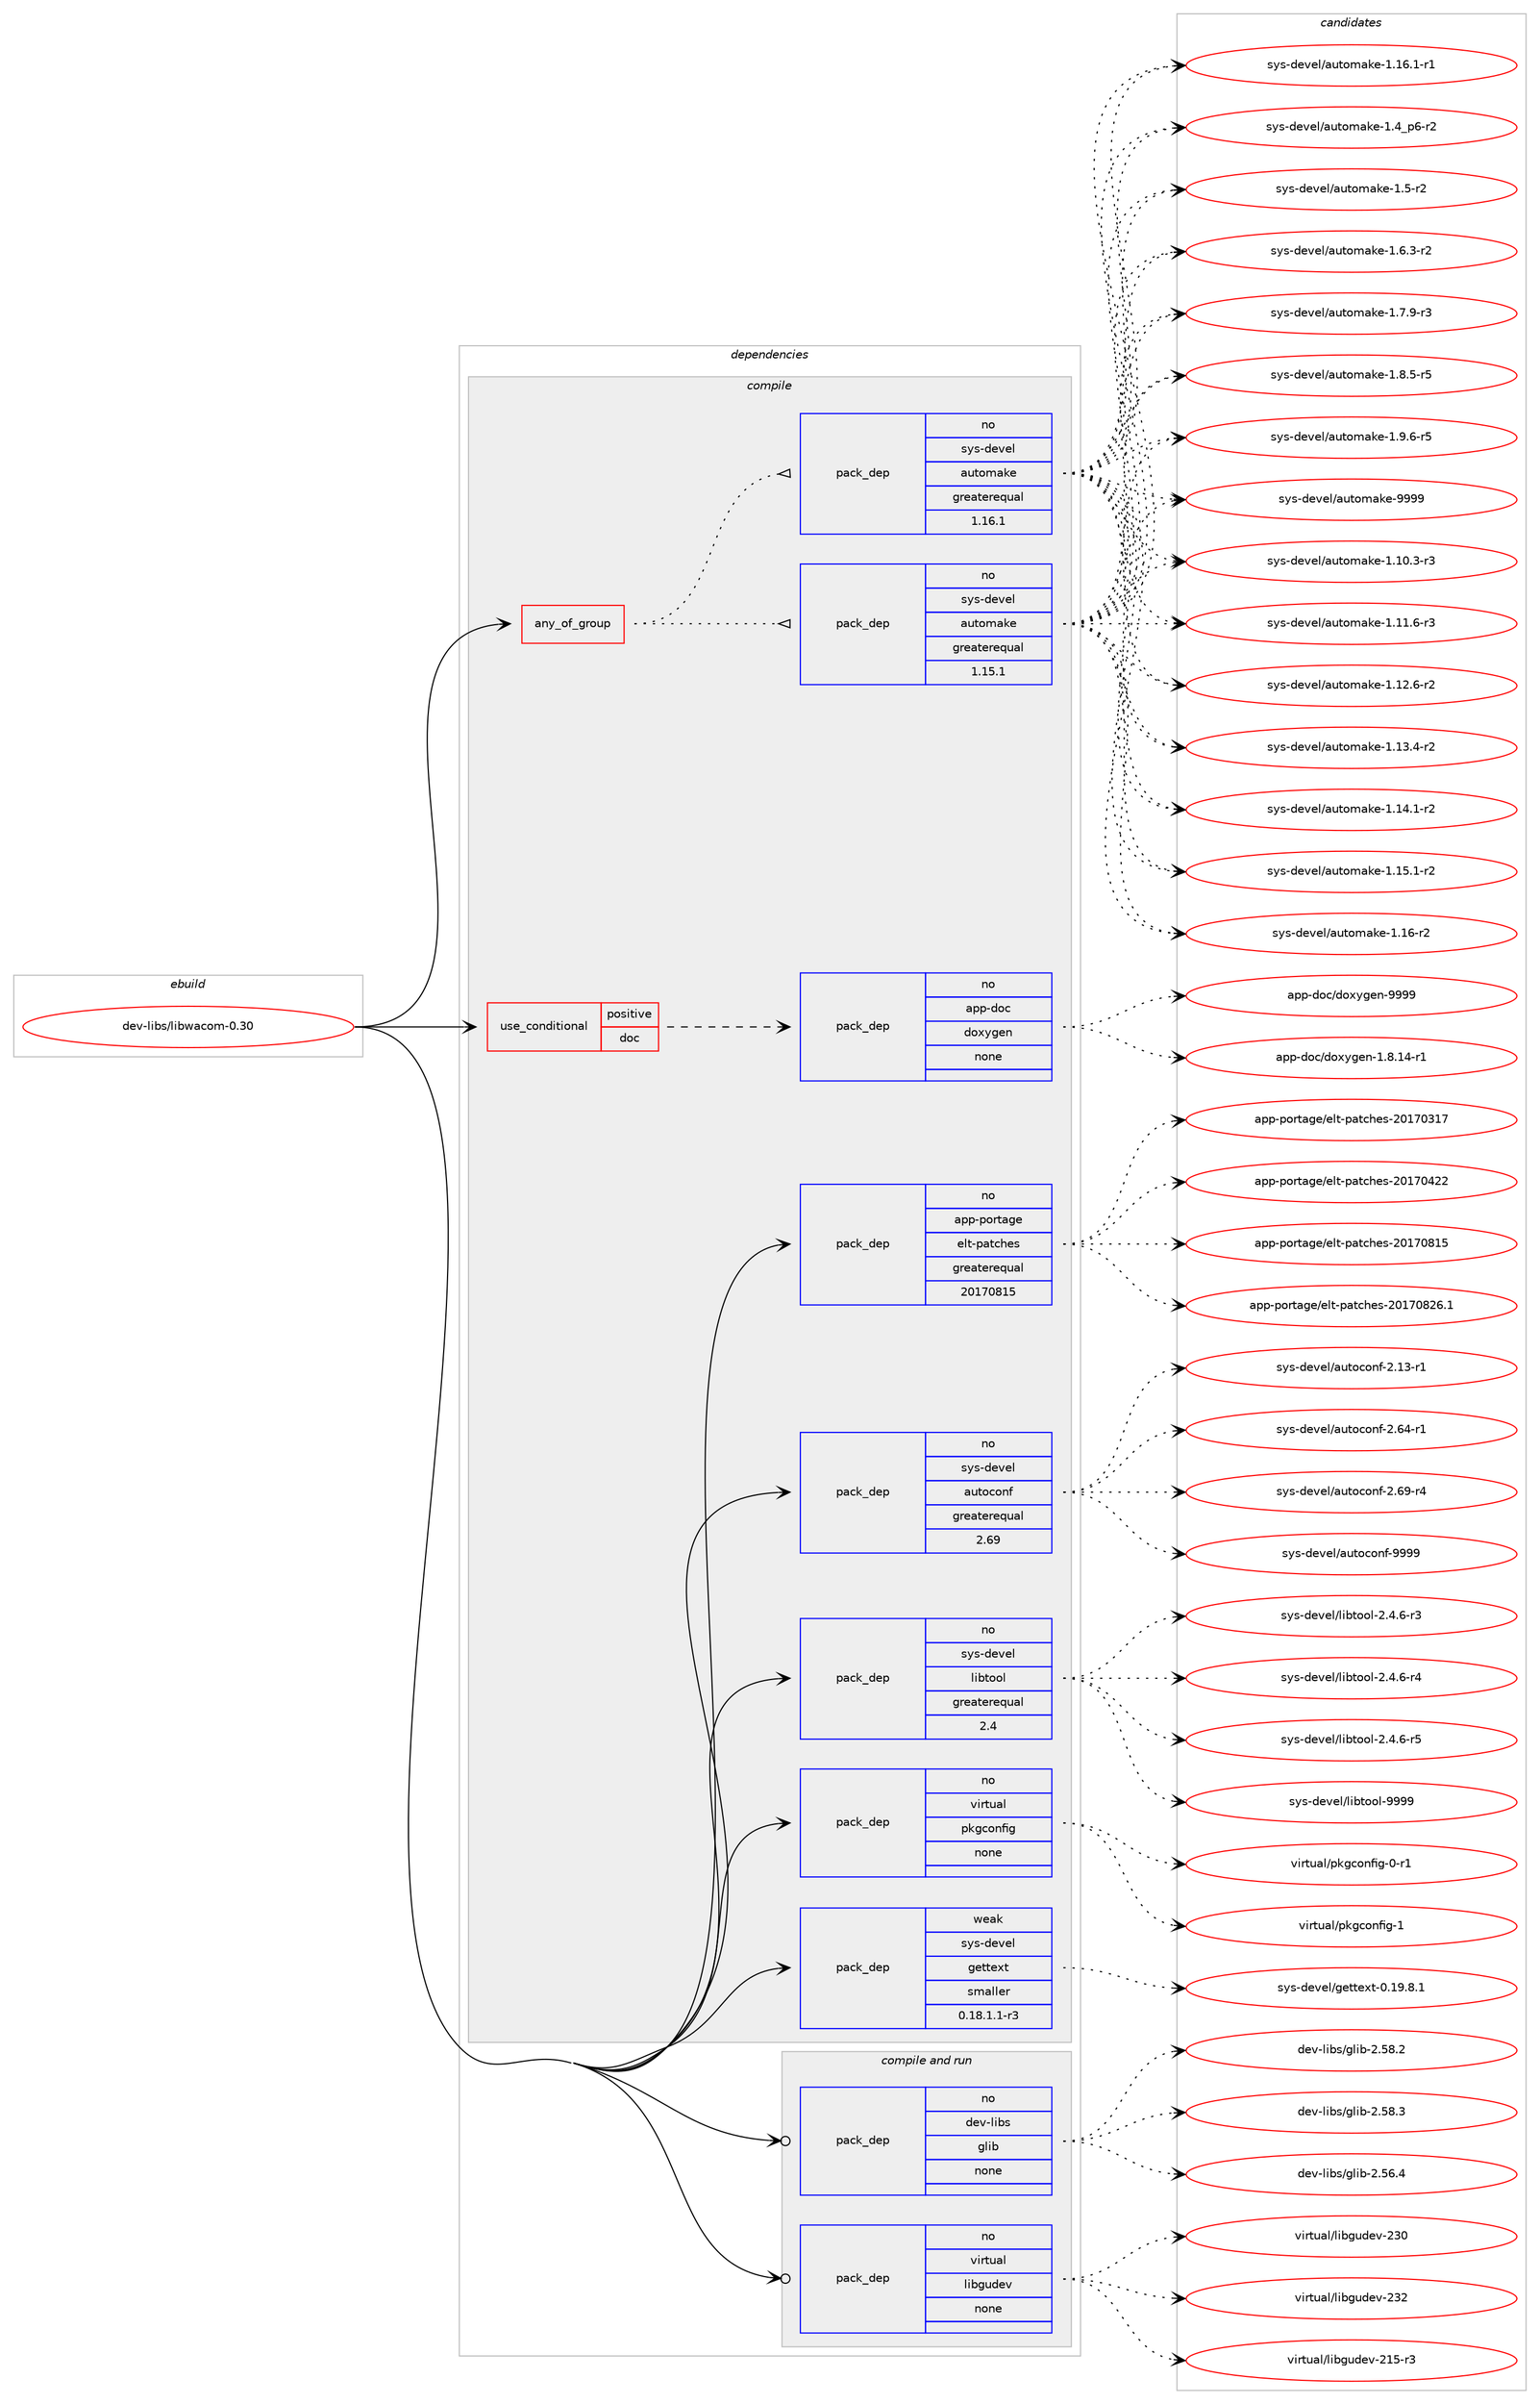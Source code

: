 digraph prolog {

# *************
# Graph options
# *************

newrank=true;
concentrate=true;
compound=true;
graph [rankdir=LR,fontname=Helvetica,fontsize=10,ranksep=1.5];#, ranksep=2.5, nodesep=0.2];
edge  [arrowhead=vee];
node  [fontname=Helvetica,fontsize=10];

# **********
# The ebuild
# **********

subgraph cluster_leftcol {
color=gray;
rank=same;
label=<<i>ebuild</i>>;
id [label="dev-libs/libwacom-0.30", color=red, width=4, href="../dev-libs/libwacom-0.30.svg"];
}

# ****************
# The dependencies
# ****************

subgraph cluster_midcol {
color=gray;
label=<<i>dependencies</i>>;
subgraph cluster_compile {
fillcolor="#eeeeee";
style=filled;
label=<<i>compile</i>>;
subgraph any22356 {
dependency1370245 [label=<<TABLE BORDER="0" CELLBORDER="1" CELLSPACING="0" CELLPADDING="4"><TR><TD CELLPADDING="10">any_of_group</TD></TR></TABLE>>, shape=none, color=red];subgraph pack980859 {
dependency1370246 [label=<<TABLE BORDER="0" CELLBORDER="1" CELLSPACING="0" CELLPADDING="4" WIDTH="220"><TR><TD ROWSPAN="6" CELLPADDING="30">pack_dep</TD></TR><TR><TD WIDTH="110">no</TD></TR><TR><TD>sys-devel</TD></TR><TR><TD>automake</TD></TR><TR><TD>greaterequal</TD></TR><TR><TD>1.16.1</TD></TR></TABLE>>, shape=none, color=blue];
}
dependency1370245:e -> dependency1370246:w [weight=20,style="dotted",arrowhead="oinv"];
subgraph pack980860 {
dependency1370247 [label=<<TABLE BORDER="0" CELLBORDER="1" CELLSPACING="0" CELLPADDING="4" WIDTH="220"><TR><TD ROWSPAN="6" CELLPADDING="30">pack_dep</TD></TR><TR><TD WIDTH="110">no</TD></TR><TR><TD>sys-devel</TD></TR><TR><TD>automake</TD></TR><TR><TD>greaterequal</TD></TR><TR><TD>1.15.1</TD></TR></TABLE>>, shape=none, color=blue];
}
dependency1370245:e -> dependency1370247:w [weight=20,style="dotted",arrowhead="oinv"];
}
id:e -> dependency1370245:w [weight=20,style="solid",arrowhead="vee"];
subgraph cond366468 {
dependency1370248 [label=<<TABLE BORDER="0" CELLBORDER="1" CELLSPACING="0" CELLPADDING="4"><TR><TD ROWSPAN="3" CELLPADDING="10">use_conditional</TD></TR><TR><TD>positive</TD></TR><TR><TD>doc</TD></TR></TABLE>>, shape=none, color=red];
subgraph pack980861 {
dependency1370249 [label=<<TABLE BORDER="0" CELLBORDER="1" CELLSPACING="0" CELLPADDING="4" WIDTH="220"><TR><TD ROWSPAN="6" CELLPADDING="30">pack_dep</TD></TR><TR><TD WIDTH="110">no</TD></TR><TR><TD>app-doc</TD></TR><TR><TD>doxygen</TD></TR><TR><TD>none</TD></TR><TR><TD></TD></TR></TABLE>>, shape=none, color=blue];
}
dependency1370248:e -> dependency1370249:w [weight=20,style="dashed",arrowhead="vee"];
}
id:e -> dependency1370248:w [weight=20,style="solid",arrowhead="vee"];
subgraph pack980862 {
dependency1370250 [label=<<TABLE BORDER="0" CELLBORDER="1" CELLSPACING="0" CELLPADDING="4" WIDTH="220"><TR><TD ROWSPAN="6" CELLPADDING="30">pack_dep</TD></TR><TR><TD WIDTH="110">no</TD></TR><TR><TD>app-portage</TD></TR><TR><TD>elt-patches</TD></TR><TR><TD>greaterequal</TD></TR><TR><TD>20170815</TD></TR></TABLE>>, shape=none, color=blue];
}
id:e -> dependency1370250:w [weight=20,style="solid",arrowhead="vee"];
subgraph pack980863 {
dependency1370251 [label=<<TABLE BORDER="0" CELLBORDER="1" CELLSPACING="0" CELLPADDING="4" WIDTH="220"><TR><TD ROWSPAN="6" CELLPADDING="30">pack_dep</TD></TR><TR><TD WIDTH="110">no</TD></TR><TR><TD>sys-devel</TD></TR><TR><TD>autoconf</TD></TR><TR><TD>greaterequal</TD></TR><TR><TD>2.69</TD></TR></TABLE>>, shape=none, color=blue];
}
id:e -> dependency1370251:w [weight=20,style="solid",arrowhead="vee"];
subgraph pack980864 {
dependency1370252 [label=<<TABLE BORDER="0" CELLBORDER="1" CELLSPACING="0" CELLPADDING="4" WIDTH="220"><TR><TD ROWSPAN="6" CELLPADDING="30">pack_dep</TD></TR><TR><TD WIDTH="110">no</TD></TR><TR><TD>sys-devel</TD></TR><TR><TD>libtool</TD></TR><TR><TD>greaterequal</TD></TR><TR><TD>2.4</TD></TR></TABLE>>, shape=none, color=blue];
}
id:e -> dependency1370252:w [weight=20,style="solid",arrowhead="vee"];
subgraph pack980865 {
dependency1370253 [label=<<TABLE BORDER="0" CELLBORDER="1" CELLSPACING="0" CELLPADDING="4" WIDTH="220"><TR><TD ROWSPAN="6" CELLPADDING="30">pack_dep</TD></TR><TR><TD WIDTH="110">no</TD></TR><TR><TD>virtual</TD></TR><TR><TD>pkgconfig</TD></TR><TR><TD>none</TD></TR><TR><TD></TD></TR></TABLE>>, shape=none, color=blue];
}
id:e -> dependency1370253:w [weight=20,style="solid",arrowhead="vee"];
subgraph pack980866 {
dependency1370254 [label=<<TABLE BORDER="0" CELLBORDER="1" CELLSPACING="0" CELLPADDING="4" WIDTH="220"><TR><TD ROWSPAN="6" CELLPADDING="30">pack_dep</TD></TR><TR><TD WIDTH="110">weak</TD></TR><TR><TD>sys-devel</TD></TR><TR><TD>gettext</TD></TR><TR><TD>smaller</TD></TR><TR><TD>0.18.1.1-r3</TD></TR></TABLE>>, shape=none, color=blue];
}
id:e -> dependency1370254:w [weight=20,style="solid",arrowhead="vee"];
}
subgraph cluster_compileandrun {
fillcolor="#eeeeee";
style=filled;
label=<<i>compile and run</i>>;
subgraph pack980867 {
dependency1370255 [label=<<TABLE BORDER="0" CELLBORDER="1" CELLSPACING="0" CELLPADDING="4" WIDTH="220"><TR><TD ROWSPAN="6" CELLPADDING="30">pack_dep</TD></TR><TR><TD WIDTH="110">no</TD></TR><TR><TD>dev-libs</TD></TR><TR><TD>glib</TD></TR><TR><TD>none</TD></TR><TR><TD></TD></TR></TABLE>>, shape=none, color=blue];
}
id:e -> dependency1370255:w [weight=20,style="solid",arrowhead="odotvee"];
subgraph pack980868 {
dependency1370256 [label=<<TABLE BORDER="0" CELLBORDER="1" CELLSPACING="0" CELLPADDING="4" WIDTH="220"><TR><TD ROWSPAN="6" CELLPADDING="30">pack_dep</TD></TR><TR><TD WIDTH="110">no</TD></TR><TR><TD>virtual</TD></TR><TR><TD>libgudev</TD></TR><TR><TD>none</TD></TR><TR><TD></TD></TR></TABLE>>, shape=none, color=blue];
}
id:e -> dependency1370256:w [weight=20,style="solid",arrowhead="odotvee"];
}
subgraph cluster_run {
fillcolor="#eeeeee";
style=filled;
label=<<i>run</i>>;
}
}

# **************
# The candidates
# **************

subgraph cluster_choices {
rank=same;
color=gray;
label=<<i>candidates</i>>;

subgraph choice980859 {
color=black;
nodesep=1;
choice11512111545100101118101108479711711611110997107101454946494846514511451 [label="sys-devel/automake-1.10.3-r3", color=red, width=4,href="../sys-devel/automake-1.10.3-r3.svg"];
choice11512111545100101118101108479711711611110997107101454946494946544511451 [label="sys-devel/automake-1.11.6-r3", color=red, width=4,href="../sys-devel/automake-1.11.6-r3.svg"];
choice11512111545100101118101108479711711611110997107101454946495046544511450 [label="sys-devel/automake-1.12.6-r2", color=red, width=4,href="../sys-devel/automake-1.12.6-r2.svg"];
choice11512111545100101118101108479711711611110997107101454946495146524511450 [label="sys-devel/automake-1.13.4-r2", color=red, width=4,href="../sys-devel/automake-1.13.4-r2.svg"];
choice11512111545100101118101108479711711611110997107101454946495246494511450 [label="sys-devel/automake-1.14.1-r2", color=red, width=4,href="../sys-devel/automake-1.14.1-r2.svg"];
choice11512111545100101118101108479711711611110997107101454946495346494511450 [label="sys-devel/automake-1.15.1-r2", color=red, width=4,href="../sys-devel/automake-1.15.1-r2.svg"];
choice1151211154510010111810110847971171161111099710710145494649544511450 [label="sys-devel/automake-1.16-r2", color=red, width=4,href="../sys-devel/automake-1.16-r2.svg"];
choice11512111545100101118101108479711711611110997107101454946495446494511449 [label="sys-devel/automake-1.16.1-r1", color=red, width=4,href="../sys-devel/automake-1.16.1-r1.svg"];
choice115121115451001011181011084797117116111109971071014549465295112544511450 [label="sys-devel/automake-1.4_p6-r2", color=red, width=4,href="../sys-devel/automake-1.4_p6-r2.svg"];
choice11512111545100101118101108479711711611110997107101454946534511450 [label="sys-devel/automake-1.5-r2", color=red, width=4,href="../sys-devel/automake-1.5-r2.svg"];
choice115121115451001011181011084797117116111109971071014549465446514511450 [label="sys-devel/automake-1.6.3-r2", color=red, width=4,href="../sys-devel/automake-1.6.3-r2.svg"];
choice115121115451001011181011084797117116111109971071014549465546574511451 [label="sys-devel/automake-1.7.9-r3", color=red, width=4,href="../sys-devel/automake-1.7.9-r3.svg"];
choice115121115451001011181011084797117116111109971071014549465646534511453 [label="sys-devel/automake-1.8.5-r5", color=red, width=4,href="../sys-devel/automake-1.8.5-r5.svg"];
choice115121115451001011181011084797117116111109971071014549465746544511453 [label="sys-devel/automake-1.9.6-r5", color=red, width=4,href="../sys-devel/automake-1.9.6-r5.svg"];
choice115121115451001011181011084797117116111109971071014557575757 [label="sys-devel/automake-9999", color=red, width=4,href="../sys-devel/automake-9999.svg"];
dependency1370246:e -> choice11512111545100101118101108479711711611110997107101454946494846514511451:w [style=dotted,weight="100"];
dependency1370246:e -> choice11512111545100101118101108479711711611110997107101454946494946544511451:w [style=dotted,weight="100"];
dependency1370246:e -> choice11512111545100101118101108479711711611110997107101454946495046544511450:w [style=dotted,weight="100"];
dependency1370246:e -> choice11512111545100101118101108479711711611110997107101454946495146524511450:w [style=dotted,weight="100"];
dependency1370246:e -> choice11512111545100101118101108479711711611110997107101454946495246494511450:w [style=dotted,weight="100"];
dependency1370246:e -> choice11512111545100101118101108479711711611110997107101454946495346494511450:w [style=dotted,weight="100"];
dependency1370246:e -> choice1151211154510010111810110847971171161111099710710145494649544511450:w [style=dotted,weight="100"];
dependency1370246:e -> choice11512111545100101118101108479711711611110997107101454946495446494511449:w [style=dotted,weight="100"];
dependency1370246:e -> choice115121115451001011181011084797117116111109971071014549465295112544511450:w [style=dotted,weight="100"];
dependency1370246:e -> choice11512111545100101118101108479711711611110997107101454946534511450:w [style=dotted,weight="100"];
dependency1370246:e -> choice115121115451001011181011084797117116111109971071014549465446514511450:w [style=dotted,weight="100"];
dependency1370246:e -> choice115121115451001011181011084797117116111109971071014549465546574511451:w [style=dotted,weight="100"];
dependency1370246:e -> choice115121115451001011181011084797117116111109971071014549465646534511453:w [style=dotted,weight="100"];
dependency1370246:e -> choice115121115451001011181011084797117116111109971071014549465746544511453:w [style=dotted,weight="100"];
dependency1370246:e -> choice115121115451001011181011084797117116111109971071014557575757:w [style=dotted,weight="100"];
}
subgraph choice980860 {
color=black;
nodesep=1;
choice11512111545100101118101108479711711611110997107101454946494846514511451 [label="sys-devel/automake-1.10.3-r3", color=red, width=4,href="../sys-devel/automake-1.10.3-r3.svg"];
choice11512111545100101118101108479711711611110997107101454946494946544511451 [label="sys-devel/automake-1.11.6-r3", color=red, width=4,href="../sys-devel/automake-1.11.6-r3.svg"];
choice11512111545100101118101108479711711611110997107101454946495046544511450 [label="sys-devel/automake-1.12.6-r2", color=red, width=4,href="../sys-devel/automake-1.12.6-r2.svg"];
choice11512111545100101118101108479711711611110997107101454946495146524511450 [label="sys-devel/automake-1.13.4-r2", color=red, width=4,href="../sys-devel/automake-1.13.4-r2.svg"];
choice11512111545100101118101108479711711611110997107101454946495246494511450 [label="sys-devel/automake-1.14.1-r2", color=red, width=4,href="../sys-devel/automake-1.14.1-r2.svg"];
choice11512111545100101118101108479711711611110997107101454946495346494511450 [label="sys-devel/automake-1.15.1-r2", color=red, width=4,href="../sys-devel/automake-1.15.1-r2.svg"];
choice1151211154510010111810110847971171161111099710710145494649544511450 [label="sys-devel/automake-1.16-r2", color=red, width=4,href="../sys-devel/automake-1.16-r2.svg"];
choice11512111545100101118101108479711711611110997107101454946495446494511449 [label="sys-devel/automake-1.16.1-r1", color=red, width=4,href="../sys-devel/automake-1.16.1-r1.svg"];
choice115121115451001011181011084797117116111109971071014549465295112544511450 [label="sys-devel/automake-1.4_p6-r2", color=red, width=4,href="../sys-devel/automake-1.4_p6-r2.svg"];
choice11512111545100101118101108479711711611110997107101454946534511450 [label="sys-devel/automake-1.5-r2", color=red, width=4,href="../sys-devel/automake-1.5-r2.svg"];
choice115121115451001011181011084797117116111109971071014549465446514511450 [label="sys-devel/automake-1.6.3-r2", color=red, width=4,href="../sys-devel/automake-1.6.3-r2.svg"];
choice115121115451001011181011084797117116111109971071014549465546574511451 [label="sys-devel/automake-1.7.9-r3", color=red, width=4,href="../sys-devel/automake-1.7.9-r3.svg"];
choice115121115451001011181011084797117116111109971071014549465646534511453 [label="sys-devel/automake-1.8.5-r5", color=red, width=4,href="../sys-devel/automake-1.8.5-r5.svg"];
choice115121115451001011181011084797117116111109971071014549465746544511453 [label="sys-devel/automake-1.9.6-r5", color=red, width=4,href="../sys-devel/automake-1.9.6-r5.svg"];
choice115121115451001011181011084797117116111109971071014557575757 [label="sys-devel/automake-9999", color=red, width=4,href="../sys-devel/automake-9999.svg"];
dependency1370247:e -> choice11512111545100101118101108479711711611110997107101454946494846514511451:w [style=dotted,weight="100"];
dependency1370247:e -> choice11512111545100101118101108479711711611110997107101454946494946544511451:w [style=dotted,weight="100"];
dependency1370247:e -> choice11512111545100101118101108479711711611110997107101454946495046544511450:w [style=dotted,weight="100"];
dependency1370247:e -> choice11512111545100101118101108479711711611110997107101454946495146524511450:w [style=dotted,weight="100"];
dependency1370247:e -> choice11512111545100101118101108479711711611110997107101454946495246494511450:w [style=dotted,weight="100"];
dependency1370247:e -> choice11512111545100101118101108479711711611110997107101454946495346494511450:w [style=dotted,weight="100"];
dependency1370247:e -> choice1151211154510010111810110847971171161111099710710145494649544511450:w [style=dotted,weight="100"];
dependency1370247:e -> choice11512111545100101118101108479711711611110997107101454946495446494511449:w [style=dotted,weight="100"];
dependency1370247:e -> choice115121115451001011181011084797117116111109971071014549465295112544511450:w [style=dotted,weight="100"];
dependency1370247:e -> choice11512111545100101118101108479711711611110997107101454946534511450:w [style=dotted,weight="100"];
dependency1370247:e -> choice115121115451001011181011084797117116111109971071014549465446514511450:w [style=dotted,weight="100"];
dependency1370247:e -> choice115121115451001011181011084797117116111109971071014549465546574511451:w [style=dotted,weight="100"];
dependency1370247:e -> choice115121115451001011181011084797117116111109971071014549465646534511453:w [style=dotted,weight="100"];
dependency1370247:e -> choice115121115451001011181011084797117116111109971071014549465746544511453:w [style=dotted,weight="100"];
dependency1370247:e -> choice115121115451001011181011084797117116111109971071014557575757:w [style=dotted,weight="100"];
}
subgraph choice980861 {
color=black;
nodesep=1;
choice97112112451001119947100111120121103101110454946564649524511449 [label="app-doc/doxygen-1.8.14-r1", color=red, width=4,href="../app-doc/doxygen-1.8.14-r1.svg"];
choice971121124510011199471001111201211031011104557575757 [label="app-doc/doxygen-9999", color=red, width=4,href="../app-doc/doxygen-9999.svg"];
dependency1370249:e -> choice97112112451001119947100111120121103101110454946564649524511449:w [style=dotted,weight="100"];
dependency1370249:e -> choice971121124510011199471001111201211031011104557575757:w [style=dotted,weight="100"];
}
subgraph choice980862 {
color=black;
nodesep=1;
choice97112112451121111141169710310147101108116451129711699104101115455048495548514955 [label="app-portage/elt-patches-20170317", color=red, width=4,href="../app-portage/elt-patches-20170317.svg"];
choice97112112451121111141169710310147101108116451129711699104101115455048495548525050 [label="app-portage/elt-patches-20170422", color=red, width=4,href="../app-portage/elt-patches-20170422.svg"];
choice97112112451121111141169710310147101108116451129711699104101115455048495548564953 [label="app-portage/elt-patches-20170815", color=red, width=4,href="../app-portage/elt-patches-20170815.svg"];
choice971121124511211111411697103101471011081164511297116991041011154550484955485650544649 [label="app-portage/elt-patches-20170826.1", color=red, width=4,href="../app-portage/elt-patches-20170826.1.svg"];
dependency1370250:e -> choice97112112451121111141169710310147101108116451129711699104101115455048495548514955:w [style=dotted,weight="100"];
dependency1370250:e -> choice97112112451121111141169710310147101108116451129711699104101115455048495548525050:w [style=dotted,weight="100"];
dependency1370250:e -> choice97112112451121111141169710310147101108116451129711699104101115455048495548564953:w [style=dotted,weight="100"];
dependency1370250:e -> choice971121124511211111411697103101471011081164511297116991041011154550484955485650544649:w [style=dotted,weight="100"];
}
subgraph choice980863 {
color=black;
nodesep=1;
choice1151211154510010111810110847971171161119911111010245504649514511449 [label="sys-devel/autoconf-2.13-r1", color=red, width=4,href="../sys-devel/autoconf-2.13-r1.svg"];
choice1151211154510010111810110847971171161119911111010245504654524511449 [label="sys-devel/autoconf-2.64-r1", color=red, width=4,href="../sys-devel/autoconf-2.64-r1.svg"];
choice1151211154510010111810110847971171161119911111010245504654574511452 [label="sys-devel/autoconf-2.69-r4", color=red, width=4,href="../sys-devel/autoconf-2.69-r4.svg"];
choice115121115451001011181011084797117116111991111101024557575757 [label="sys-devel/autoconf-9999", color=red, width=4,href="../sys-devel/autoconf-9999.svg"];
dependency1370251:e -> choice1151211154510010111810110847971171161119911111010245504649514511449:w [style=dotted,weight="100"];
dependency1370251:e -> choice1151211154510010111810110847971171161119911111010245504654524511449:w [style=dotted,weight="100"];
dependency1370251:e -> choice1151211154510010111810110847971171161119911111010245504654574511452:w [style=dotted,weight="100"];
dependency1370251:e -> choice115121115451001011181011084797117116111991111101024557575757:w [style=dotted,weight="100"];
}
subgraph choice980864 {
color=black;
nodesep=1;
choice1151211154510010111810110847108105981161111111084550465246544511451 [label="sys-devel/libtool-2.4.6-r3", color=red, width=4,href="../sys-devel/libtool-2.4.6-r3.svg"];
choice1151211154510010111810110847108105981161111111084550465246544511452 [label="sys-devel/libtool-2.4.6-r4", color=red, width=4,href="../sys-devel/libtool-2.4.6-r4.svg"];
choice1151211154510010111810110847108105981161111111084550465246544511453 [label="sys-devel/libtool-2.4.6-r5", color=red, width=4,href="../sys-devel/libtool-2.4.6-r5.svg"];
choice1151211154510010111810110847108105981161111111084557575757 [label="sys-devel/libtool-9999", color=red, width=4,href="../sys-devel/libtool-9999.svg"];
dependency1370252:e -> choice1151211154510010111810110847108105981161111111084550465246544511451:w [style=dotted,weight="100"];
dependency1370252:e -> choice1151211154510010111810110847108105981161111111084550465246544511452:w [style=dotted,weight="100"];
dependency1370252:e -> choice1151211154510010111810110847108105981161111111084550465246544511453:w [style=dotted,weight="100"];
dependency1370252:e -> choice1151211154510010111810110847108105981161111111084557575757:w [style=dotted,weight="100"];
}
subgraph choice980865 {
color=black;
nodesep=1;
choice11810511411611797108471121071039911111010210510345484511449 [label="virtual/pkgconfig-0-r1", color=red, width=4,href="../virtual/pkgconfig-0-r1.svg"];
choice1181051141161179710847112107103991111101021051034549 [label="virtual/pkgconfig-1", color=red, width=4,href="../virtual/pkgconfig-1.svg"];
dependency1370253:e -> choice11810511411611797108471121071039911111010210510345484511449:w [style=dotted,weight="100"];
dependency1370253:e -> choice1181051141161179710847112107103991111101021051034549:w [style=dotted,weight="100"];
}
subgraph choice980866 {
color=black;
nodesep=1;
choice1151211154510010111810110847103101116116101120116454846495746564649 [label="sys-devel/gettext-0.19.8.1", color=red, width=4,href="../sys-devel/gettext-0.19.8.1.svg"];
dependency1370254:e -> choice1151211154510010111810110847103101116116101120116454846495746564649:w [style=dotted,weight="100"];
}
subgraph choice980867 {
color=black;
nodesep=1;
choice1001011184510810598115471031081059845504653544652 [label="dev-libs/glib-2.56.4", color=red, width=4,href="../dev-libs/glib-2.56.4.svg"];
choice1001011184510810598115471031081059845504653564650 [label="dev-libs/glib-2.58.2", color=red, width=4,href="../dev-libs/glib-2.58.2.svg"];
choice1001011184510810598115471031081059845504653564651 [label="dev-libs/glib-2.58.3", color=red, width=4,href="../dev-libs/glib-2.58.3.svg"];
dependency1370255:e -> choice1001011184510810598115471031081059845504653544652:w [style=dotted,weight="100"];
dependency1370255:e -> choice1001011184510810598115471031081059845504653564650:w [style=dotted,weight="100"];
dependency1370255:e -> choice1001011184510810598115471031081059845504653564651:w [style=dotted,weight="100"];
}
subgraph choice980868 {
color=black;
nodesep=1;
choice118105114116117971084710810598103117100101118455049534511451 [label="virtual/libgudev-215-r3", color=red, width=4,href="../virtual/libgudev-215-r3.svg"];
choice11810511411611797108471081059810311710010111845505148 [label="virtual/libgudev-230", color=red, width=4,href="../virtual/libgudev-230.svg"];
choice11810511411611797108471081059810311710010111845505150 [label="virtual/libgudev-232", color=red, width=4,href="../virtual/libgudev-232.svg"];
dependency1370256:e -> choice118105114116117971084710810598103117100101118455049534511451:w [style=dotted,weight="100"];
dependency1370256:e -> choice11810511411611797108471081059810311710010111845505148:w [style=dotted,weight="100"];
dependency1370256:e -> choice11810511411611797108471081059810311710010111845505150:w [style=dotted,weight="100"];
}
}

}
